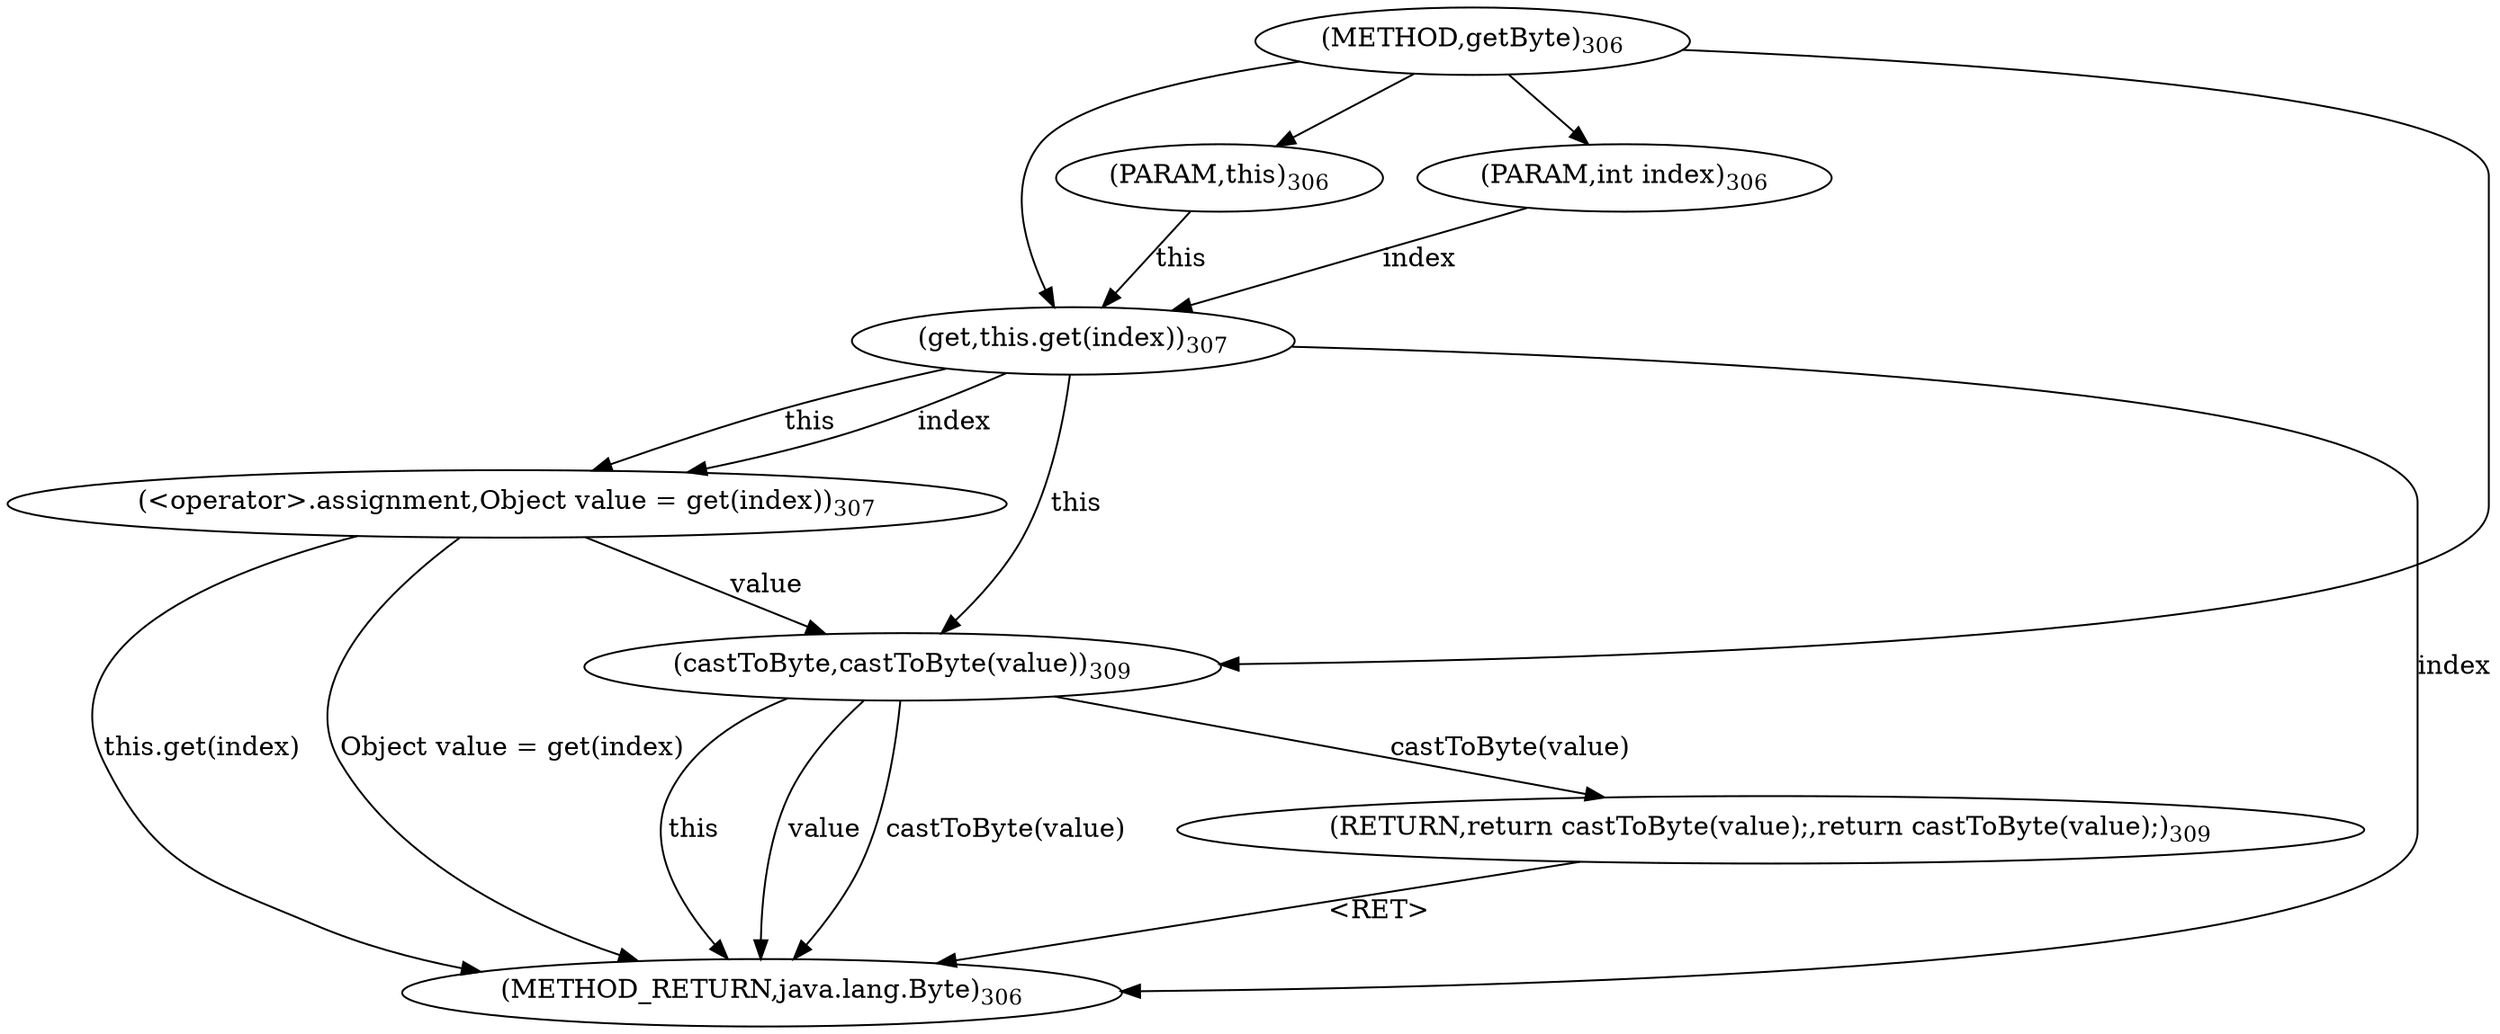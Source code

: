 digraph "getByte" {  
"955" [label = <(METHOD,getByte)<SUB>306</SUB>> ]
"968" [label = <(METHOD_RETURN,java.lang.Byte)<SUB>306</SUB>> ]
"39" [label = <(PARAM,this)<SUB>306</SUB>> ]
"956" [label = <(PARAM,int index)<SUB>306</SUB>> ]
"959" [label = <(&lt;operator&gt;.assignment,Object value = get(index))<SUB>307</SUB>> ]
"963" [label = <(RETURN,return castToByte(value);,return castToByte(value);)<SUB>309</SUB>> ]
"959" [label = <(&lt;operator&gt;.assignment,Object value = get(index))<SUB>307</SUB>> ]
"959" [label = <(&lt;operator&gt;.assignment,Object value = get(index))<SUB>307</SUB>> ]
"964" [label = <(castToByte,castToByte(value))<SUB>309</SUB>> ]
"961" [label = <(get,this.get(index))<SUB>307</SUB>> ]
"961" [label = <(get,this.get(index))<SUB>307</SUB>> ]
"964" [label = <(castToByte,castToByte(value))<SUB>309</SUB>> ]
"964" [label = <(castToByte,castToByte(value))<SUB>309</SUB>> ]
  "963" -> "968"  [ label = "&lt;RET&gt;"] 
  "961" -> "968"  [ label = "index"] 
  "959" -> "968"  [ label = "this.get(index)"] 
  "959" -> "968"  [ label = "Object value = get(index)"] 
  "964" -> "968"  [ label = "this"] 
  "964" -> "968"  [ label = "value"] 
  "964" -> "968"  [ label = "castToByte(value)"] 
  "955" -> "39" 
  "955" -> "956" 
  "961" -> "959"  [ label = "this"] 
  "961" -> "959"  [ label = "index"] 
  "964" -> "963"  [ label = "castToByte(value)"] 
  "39" -> "961"  [ label = "this"] 
  "955" -> "961" 
  "956" -> "961"  [ label = "index"] 
  "961" -> "964"  [ label = "this"] 
  "955" -> "964" 
  "959" -> "964"  [ label = "value"] 
}
